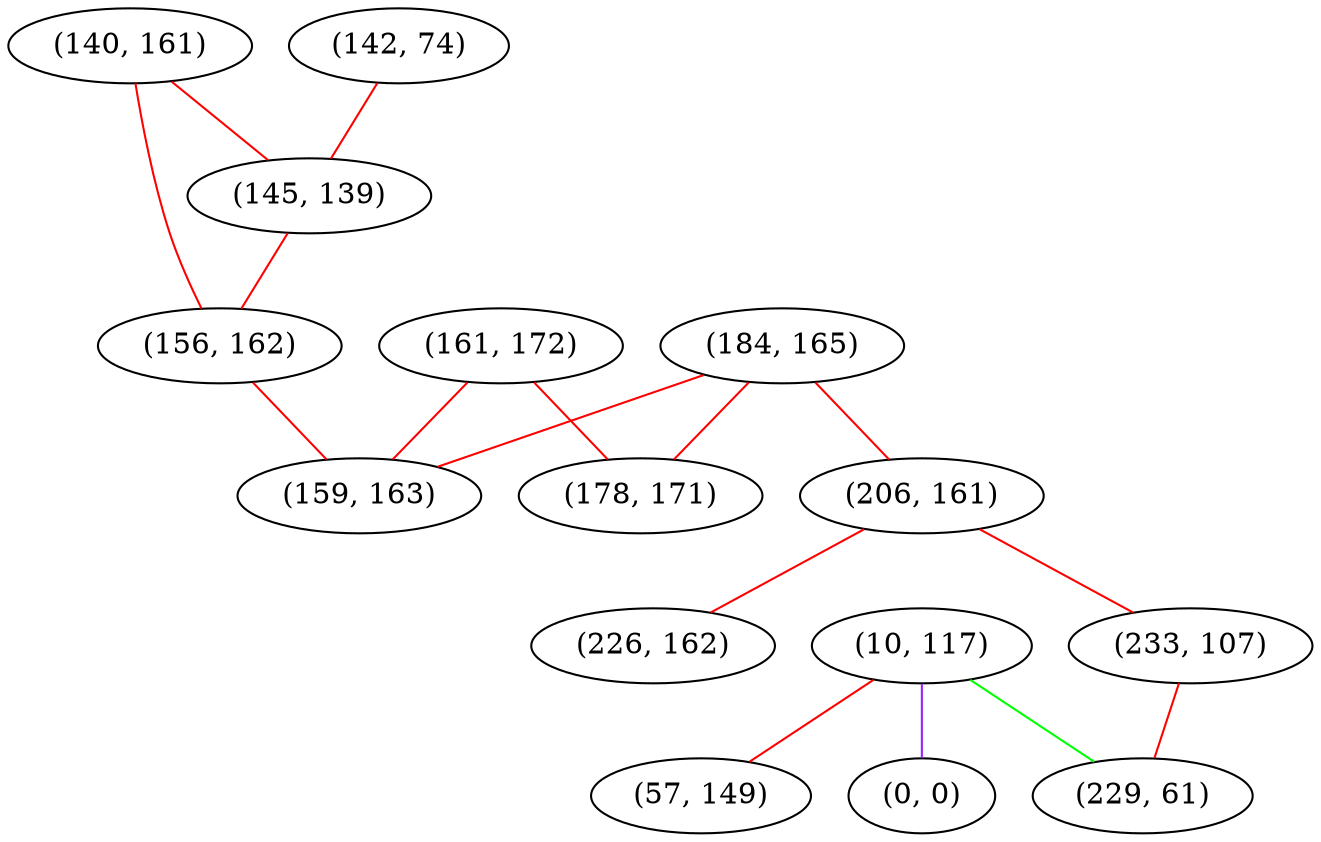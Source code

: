 graph "" {
"(142, 74)";
"(140, 161)";
"(161, 172)";
"(145, 139)";
"(184, 165)";
"(10, 117)";
"(0, 0)";
"(156, 162)";
"(206, 161)";
"(233, 107)";
"(159, 163)";
"(226, 162)";
"(57, 149)";
"(178, 171)";
"(229, 61)";
"(142, 74)" -- "(145, 139)"  [color=red, key=0, weight=1];
"(140, 161)" -- "(156, 162)"  [color=red, key=0, weight=1];
"(140, 161)" -- "(145, 139)"  [color=red, key=0, weight=1];
"(161, 172)" -- "(159, 163)"  [color=red, key=0, weight=1];
"(161, 172)" -- "(178, 171)"  [color=red, key=0, weight=1];
"(145, 139)" -- "(156, 162)"  [color=red, key=0, weight=1];
"(184, 165)" -- "(159, 163)"  [color=red, key=0, weight=1];
"(184, 165)" -- "(206, 161)"  [color=red, key=0, weight=1];
"(184, 165)" -- "(178, 171)"  [color=red, key=0, weight=1];
"(10, 117)" -- "(57, 149)"  [color=red, key=0, weight=1];
"(10, 117)" -- "(0, 0)"  [color=purple, key=0, weight=4];
"(10, 117)" -- "(229, 61)"  [color=green, key=0, weight=2];
"(156, 162)" -- "(159, 163)"  [color=red, key=0, weight=1];
"(206, 161)" -- "(233, 107)"  [color=red, key=0, weight=1];
"(206, 161)" -- "(226, 162)"  [color=red, key=0, weight=1];
"(233, 107)" -- "(229, 61)"  [color=red, key=0, weight=1];
}
